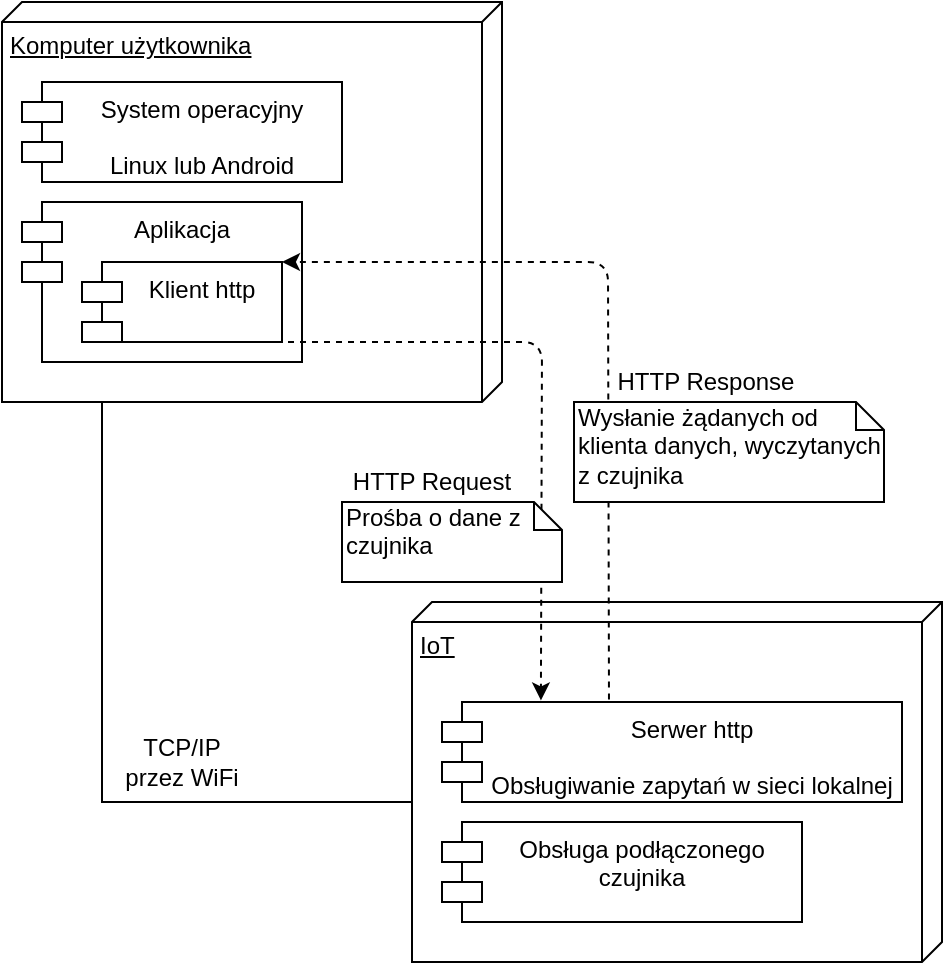 <mxfile version="12.8.8" type="device"><diagram id="C7virHu8QzjtLJaDaiOd" name="Page-1"><mxGraphModel dx="677" dy="401" grid="1" gridSize="10" guides="1" tooltips="1" connect="1" arrows="1" fold="1" page="1" pageScale="1" pageWidth="827" pageHeight="1169" background="#ffffff" math="0" shadow="0"><root><mxCell id="0"/><mxCell id="1" parent="0"/><object label="" id="WjaKRpYqeuWFyeEMN_p--16"><mxCell style="edgeStyle=orthogonalEdgeStyle;rounded=0;orthogonalLoop=1;jettySize=auto;html=1;endArrow=none;endFill=0;entryX=0;entryY=0;entryDx=200;entryDy=130;entryPerimeter=0;" parent="1" source="WjaKRpYqeuWFyeEMN_p--12" target="WjaKRpYqeuWFyeEMN_p--2" edge="1"><mxGeometry relative="1" as="geometry"><mxPoint x="170" y="310" as="targetPoint"/><Array as="points"><mxPoint x="100" y="470"/><mxPoint x="100" y="270"/></Array></mxGeometry></mxCell></object><mxCell id="WjaKRpYqeuWFyeEMN_p--2" value="Komputer użytkownika" style="verticalAlign=top;align=left;spacingTop=8;spacingLeft=2;spacingRight=12;shape=cube;size=10;direction=south;fontStyle=4;html=1;" parent="1" vertex="1"><mxGeometry x="50" y="70" width="250" height="200" as="geometry"/></mxCell><mxCell id="WjaKRpYqeuWFyeEMN_p--3" value="System operacyjny &#xA;&#xA;Linux lub Android" style="shape=module;align=left;spacingLeft=20;align=center;verticalAlign=top;" parent="1" vertex="1"><mxGeometry x="60" y="110" width="160" height="50" as="geometry"/></mxCell><mxCell id="WjaKRpYqeuWFyeEMN_p--4" value="Aplikacja" style="shape=module;align=left;spacingLeft=20;align=center;verticalAlign=top;" parent="1" vertex="1"><mxGeometry x="60" y="170" width="140" height="80" as="geometry"/></mxCell><mxCell id="WjaKRpYqeuWFyeEMN_p--12" value="IoT" style="verticalAlign=top;align=left;spacingTop=8;spacingLeft=2;spacingRight=12;shape=cube;size=10;direction=south;fontStyle=4;html=1;strokeWidth=1;" parent="1" vertex="1"><mxGeometry x="255" y="370" width="265" height="180" as="geometry"/></mxCell><mxCell id="WjaKRpYqeuWFyeEMN_p--13" value="Serwer http&#xA;&#xA;Obsługiwanie zapytań w sieci lokalnej" style="shape=module;align=left;spacingLeft=20;align=center;verticalAlign=top;strokeWidth=1;" parent="1" vertex="1"><mxGeometry x="270" y="420" width="230" height="50" as="geometry"/></mxCell><mxCell id="WjaKRpYqeuWFyeEMN_p--14" value="Obsługa podłączonego&#xA; czujnika" style="shape=module;align=left;spacingLeft=20;align=center;verticalAlign=top;strokeWidth=1;" parent="1" vertex="1"><mxGeometry x="270" y="480" width="180" height="50" as="geometry"/></mxCell><mxCell id="WjaKRpYqeuWFyeEMN_p--19" value="TCP/IP&lt;br&gt;przez WiFi" style="text;html=1;strokeColor=none;fillColor=none;align=center;verticalAlign=middle;whiteSpace=wrap;rounded=0;" parent="1" vertex="1"><mxGeometry x="110" y="440" width="60" height="20" as="geometry"/></mxCell><mxCell id="WjaKRpYqeuWFyeEMN_p--21" value="" style="endArrow=classic;html=1;exitX=0.363;exitY=-0.024;exitDx=0;exitDy=0;entryX=1;entryY=0;entryDx=0;entryDy=0;dashed=1;endFill=1;exitPerimeter=0;" parent="1" source="WjaKRpYqeuWFyeEMN_p--13" target="WjaKRpYqeuWFyeEMN_p--23" edge="1"><mxGeometry width="50" height="50" relative="1" as="geometry"><mxPoint x="360" y="420" as="sourcePoint"/><mxPoint x="185" y="212" as="targetPoint"/><Array as="points"><mxPoint x="353" y="200"/></Array></mxGeometry></mxCell><mxCell id="WjaKRpYqeuWFyeEMN_p--22" value="HTTP Response" style="text;html=1;strokeColor=none;fillColor=none;align=center;verticalAlign=middle;whiteSpace=wrap;rounded=0;" parent="1" vertex="1"><mxGeometry x="354" y="240" width="96" height="40" as="geometry"/></mxCell><mxCell id="WjaKRpYqeuWFyeEMN_p--23" value="Klient http" style="shape=module;align=left;spacingLeft=20;align=center;verticalAlign=top;strokeWidth=1;" parent="1" vertex="1"><mxGeometry x="90" y="200" width="100" height="40" as="geometry"/></mxCell><mxCell id="WjaKRpYqeuWFyeEMN_p--24" value="" style="endArrow=classic;dashed=1;html=1;exitX=1;exitY=1;exitDx=0;exitDy=0;entryX=0.215;entryY=-0.016;entryDx=0;entryDy=0;endFill=1;entryPerimeter=0;" parent="1" target="WjaKRpYqeuWFyeEMN_p--13" edge="1"><mxGeometry width="50" height="50" relative="1" as="geometry"><mxPoint x="187" y="240" as="sourcePoint"/><mxPoint x="324.5" y="420" as="targetPoint"/><Array as="points"><mxPoint x="320" y="240"/></Array></mxGeometry></mxCell><mxCell id="WjaKRpYqeuWFyeEMN_p--25" value="Wysłanie żądanych od klienta danych, wyczytanych z czujnika" style="shape=note;whiteSpace=wrap;html=1;size=14;verticalAlign=top;align=left;spacingTop=-6;strokeWidth=1;" parent="1" vertex="1"><mxGeometry x="336" y="270" width="155" height="50" as="geometry"/></mxCell><mxCell id="WjaKRpYqeuWFyeEMN_p--26" value="HTTP Request" style="text;html=1;strokeColor=none;fillColor=none;align=center;verticalAlign=middle;whiteSpace=wrap;rounded=0;" parent="1" vertex="1"><mxGeometry x="220" y="300" width="90" height="20" as="geometry"/></mxCell><mxCell id="WjaKRpYqeuWFyeEMN_p--27" value="Prośba o dane z czujnika" style="shape=note;whiteSpace=wrap;html=1;size=14;verticalAlign=top;align=left;spacingTop=-6;strokeWidth=1;" parent="1" vertex="1"><mxGeometry x="220" y="320" width="110" height="40" as="geometry"/></mxCell></root></mxGraphModel></diagram></mxfile>